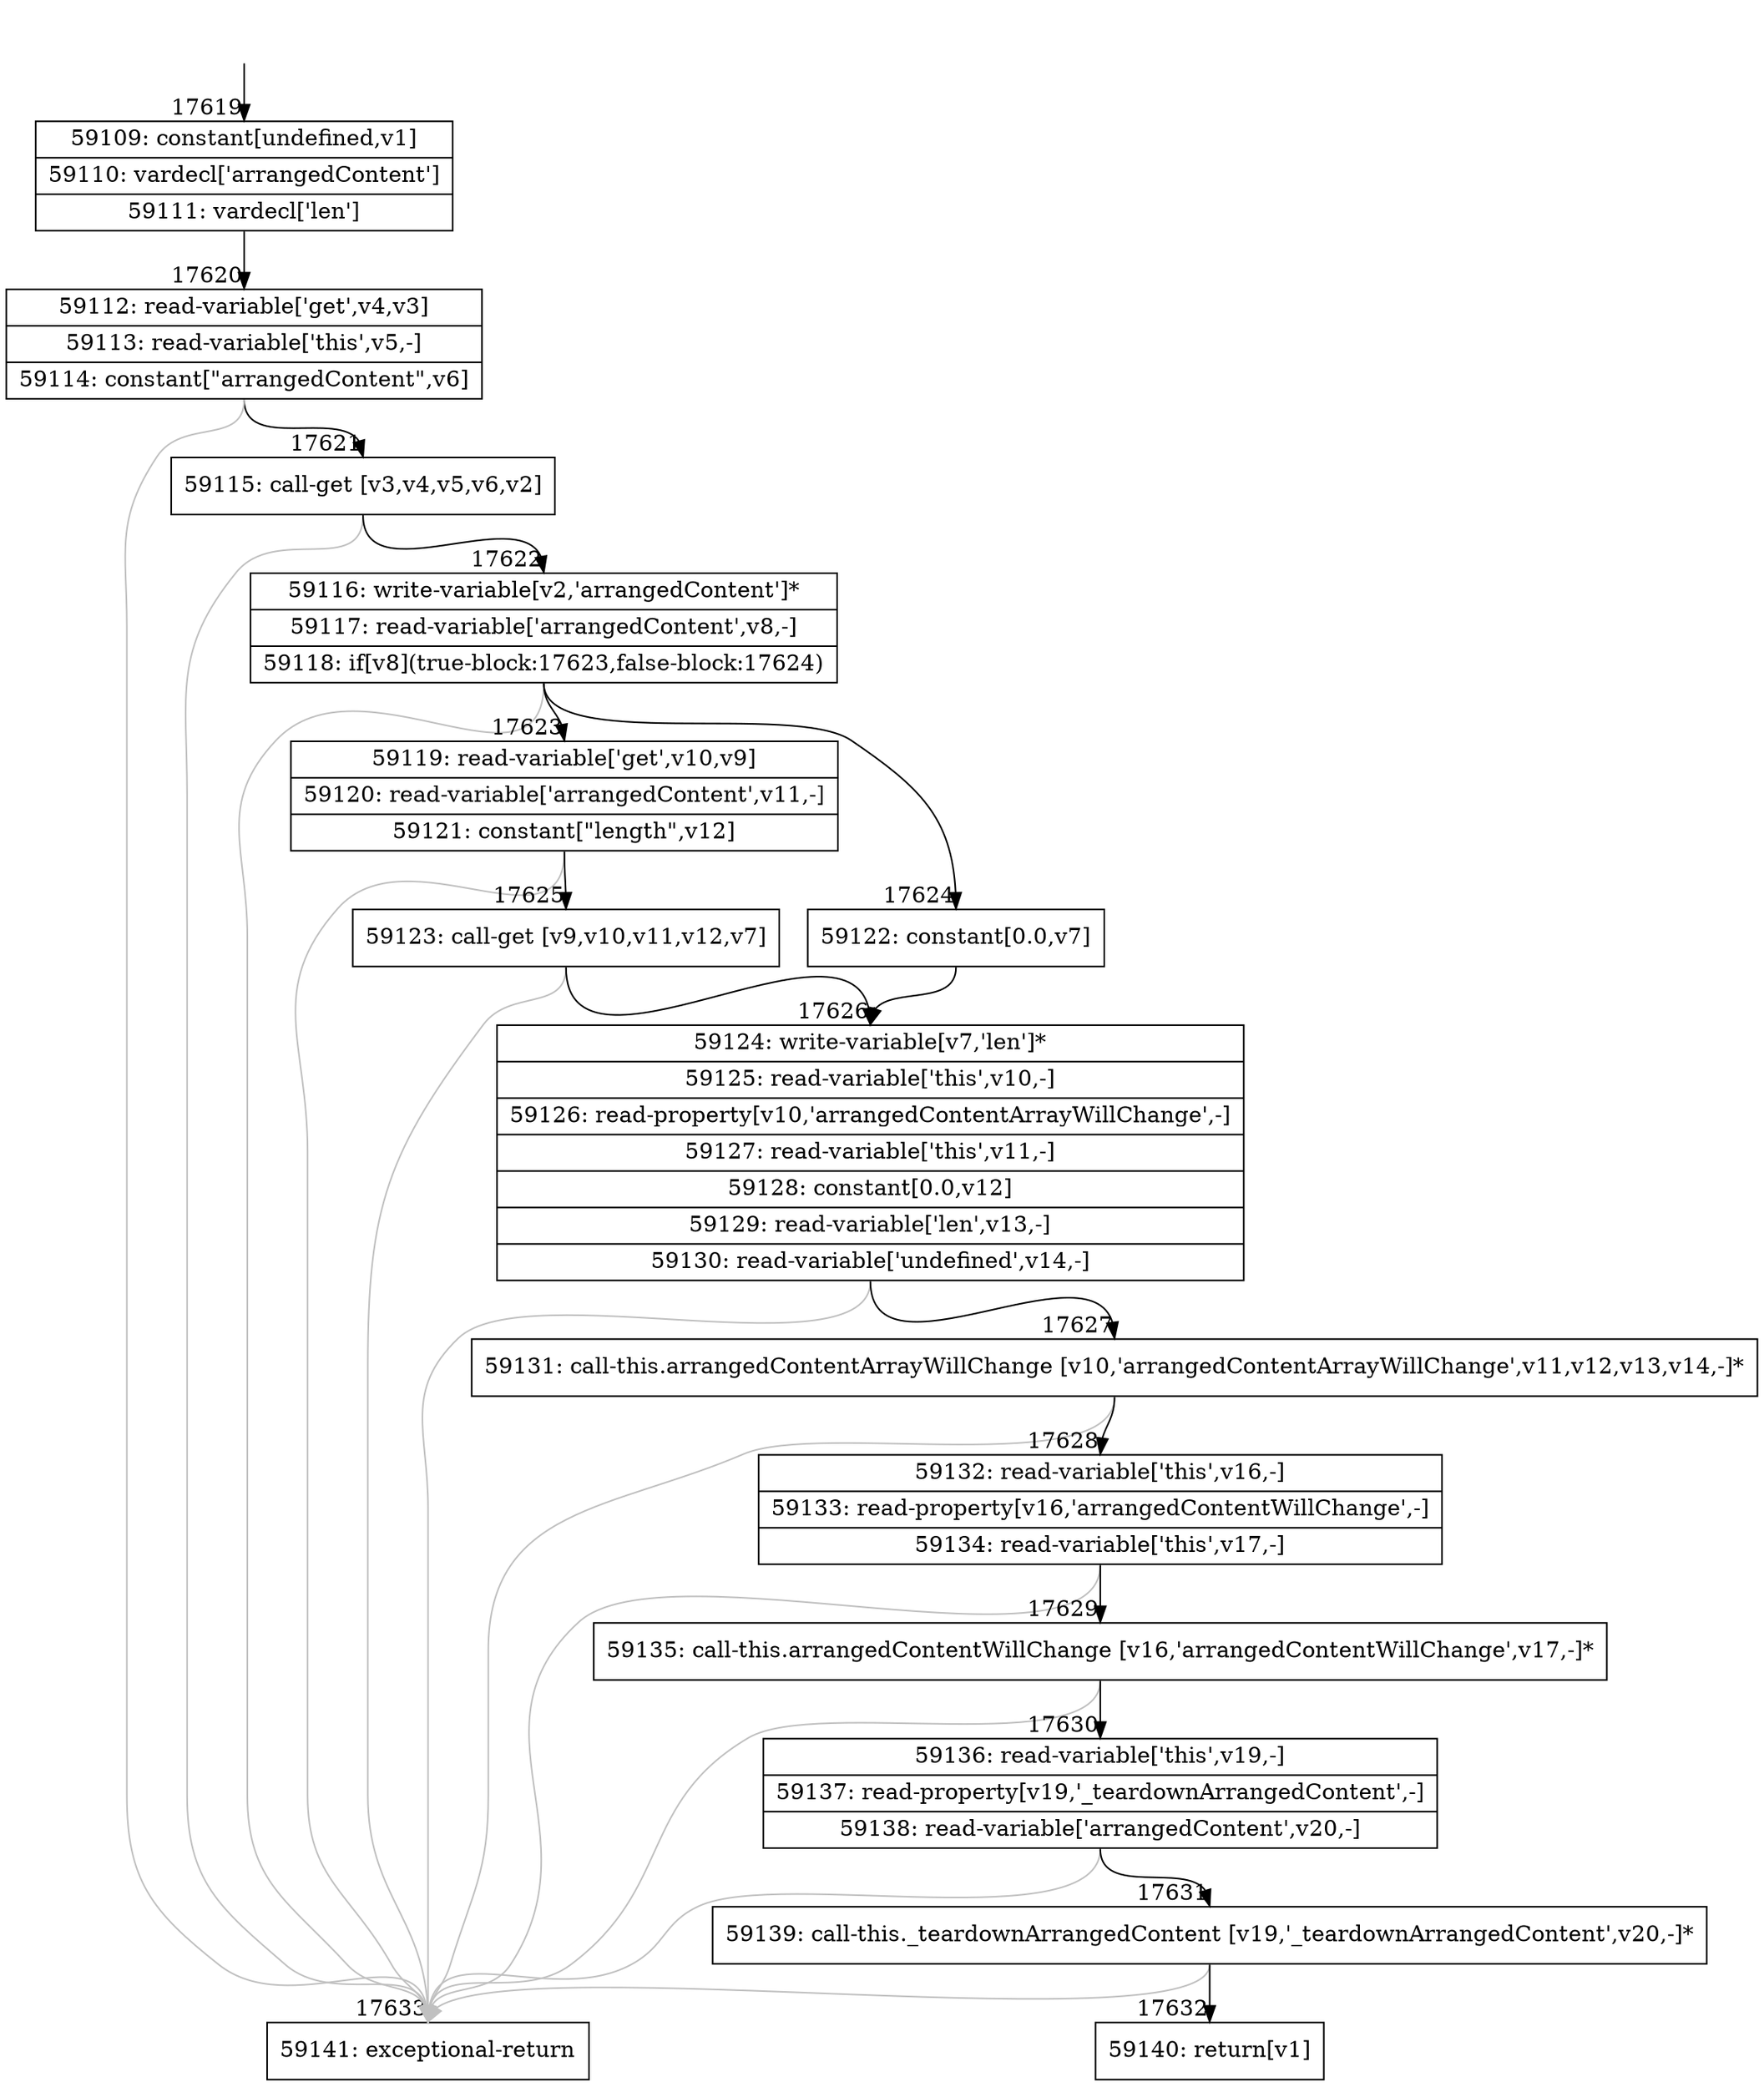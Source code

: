 digraph {
rankdir="TD"
BB_entry1520[shape=none,label=""];
BB_entry1520 -> BB17619 [tailport=s, headport=n, headlabel="    17619"]
BB17619 [shape=record label="{59109: constant[undefined,v1]|59110: vardecl['arrangedContent']|59111: vardecl['len']}" ] 
BB17619 -> BB17620 [tailport=s, headport=n, headlabel="      17620"]
BB17620 [shape=record label="{59112: read-variable['get',v4,v3]|59113: read-variable['this',v5,-]|59114: constant[\"arrangedContent\",v6]}" ] 
BB17620 -> BB17621 [tailport=s, headport=n, headlabel="      17621"]
BB17620 -> BB17633 [tailport=s, headport=n, color=gray, headlabel="      17633"]
BB17621 [shape=record label="{59115: call-get [v3,v4,v5,v6,v2]}" ] 
BB17621 -> BB17622 [tailport=s, headport=n, headlabel="      17622"]
BB17621 -> BB17633 [tailport=s, headport=n, color=gray]
BB17622 [shape=record label="{59116: write-variable[v2,'arrangedContent']*|59117: read-variable['arrangedContent',v8,-]|59118: if[v8](true-block:17623,false-block:17624)}" ] 
BB17622 -> BB17623 [tailport=s, headport=n, headlabel="      17623"]
BB17622 -> BB17624 [tailport=s, headport=n, headlabel="      17624"]
BB17622 -> BB17633 [tailport=s, headport=n, color=gray]
BB17623 [shape=record label="{59119: read-variable['get',v10,v9]|59120: read-variable['arrangedContent',v11,-]|59121: constant[\"length\",v12]}" ] 
BB17623 -> BB17625 [tailport=s, headport=n, headlabel="      17625"]
BB17623 -> BB17633 [tailport=s, headport=n, color=gray]
BB17624 [shape=record label="{59122: constant[0.0,v7]}" ] 
BB17624 -> BB17626 [tailport=s, headport=n, headlabel="      17626"]
BB17625 [shape=record label="{59123: call-get [v9,v10,v11,v12,v7]}" ] 
BB17625 -> BB17626 [tailport=s, headport=n]
BB17625 -> BB17633 [tailport=s, headport=n, color=gray]
BB17626 [shape=record label="{59124: write-variable[v7,'len']*|59125: read-variable['this',v10,-]|59126: read-property[v10,'arrangedContentArrayWillChange',-]|59127: read-variable['this',v11,-]|59128: constant[0.0,v12]|59129: read-variable['len',v13,-]|59130: read-variable['undefined',v14,-]}" ] 
BB17626 -> BB17627 [tailport=s, headport=n, headlabel="      17627"]
BB17626 -> BB17633 [tailport=s, headport=n, color=gray]
BB17627 [shape=record label="{59131: call-this.arrangedContentArrayWillChange [v10,'arrangedContentArrayWillChange',v11,v12,v13,v14,-]*}" ] 
BB17627 -> BB17628 [tailport=s, headport=n, headlabel="      17628"]
BB17627 -> BB17633 [tailport=s, headport=n, color=gray]
BB17628 [shape=record label="{59132: read-variable['this',v16,-]|59133: read-property[v16,'arrangedContentWillChange',-]|59134: read-variable['this',v17,-]}" ] 
BB17628 -> BB17629 [tailport=s, headport=n, headlabel="      17629"]
BB17628 -> BB17633 [tailport=s, headport=n, color=gray]
BB17629 [shape=record label="{59135: call-this.arrangedContentWillChange [v16,'arrangedContentWillChange',v17,-]*}" ] 
BB17629 -> BB17630 [tailport=s, headport=n, headlabel="      17630"]
BB17629 -> BB17633 [tailport=s, headport=n, color=gray]
BB17630 [shape=record label="{59136: read-variable['this',v19,-]|59137: read-property[v19,'_teardownArrangedContent',-]|59138: read-variable['arrangedContent',v20,-]}" ] 
BB17630 -> BB17631 [tailport=s, headport=n, headlabel="      17631"]
BB17630 -> BB17633 [tailport=s, headport=n, color=gray]
BB17631 [shape=record label="{59139: call-this._teardownArrangedContent [v19,'_teardownArrangedContent',v20,-]*}" ] 
BB17631 -> BB17632 [tailport=s, headport=n, headlabel="      17632"]
BB17631 -> BB17633 [tailport=s, headport=n, color=gray]
BB17632 [shape=record label="{59140: return[v1]}" ] 
BB17633 [shape=record label="{59141: exceptional-return}" ] 
//#$~ 33353
}
